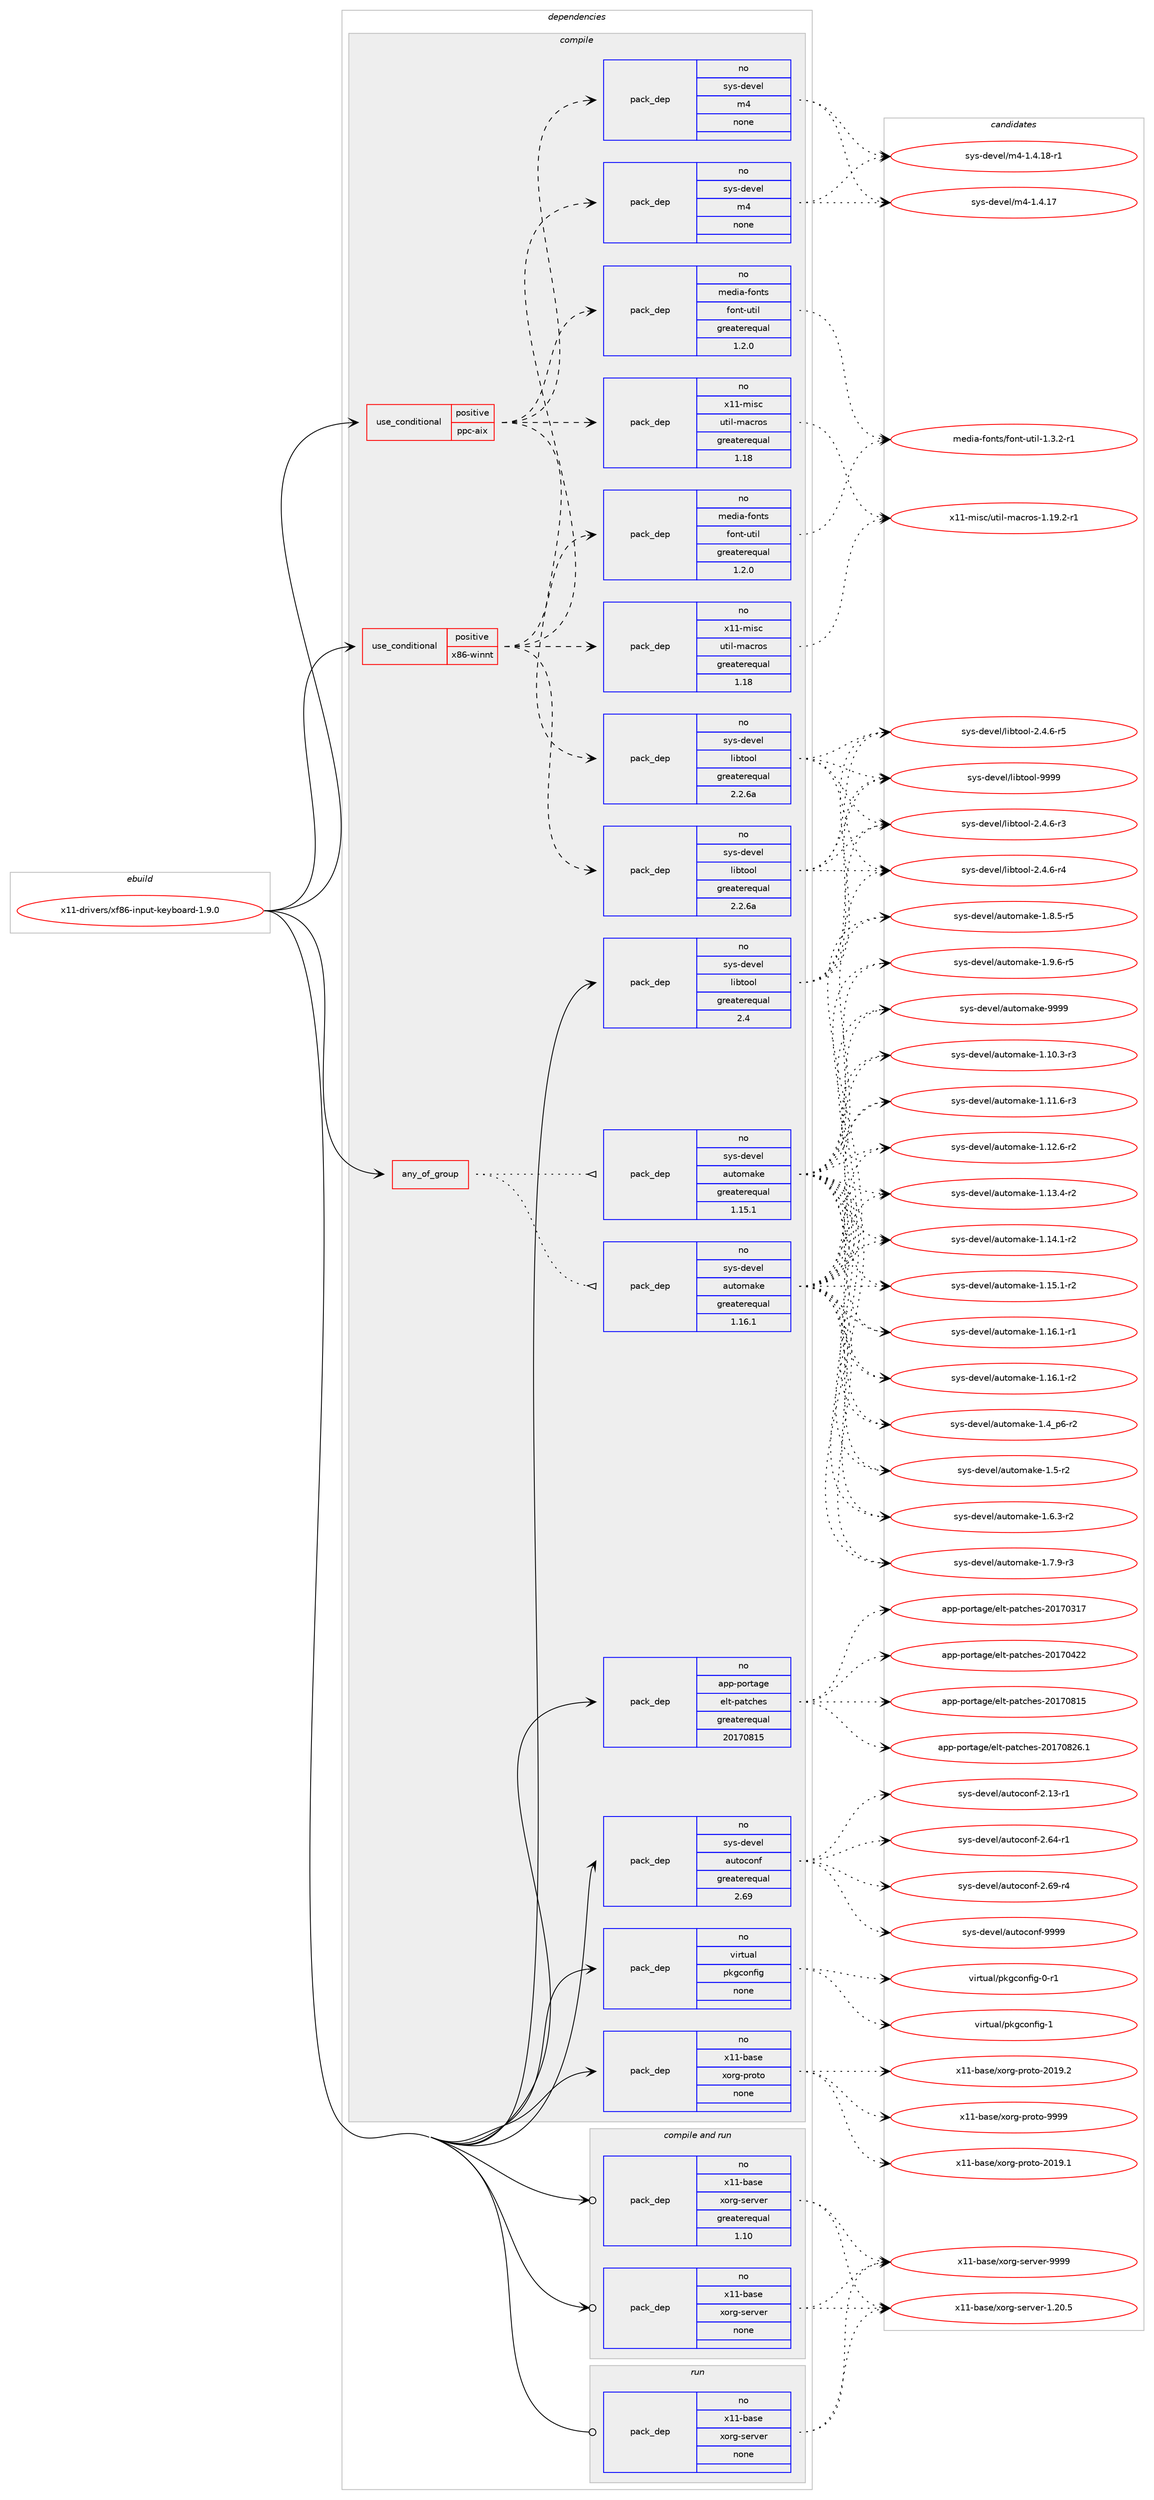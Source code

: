 digraph prolog {

# *************
# Graph options
# *************

newrank=true;
concentrate=true;
compound=true;
graph [rankdir=LR,fontname=Helvetica,fontsize=10,ranksep=1.5];#, ranksep=2.5, nodesep=0.2];
edge  [arrowhead=vee];
node  [fontname=Helvetica,fontsize=10];

# **********
# The ebuild
# **********

subgraph cluster_leftcol {
color=gray;
rank=same;
label=<<i>ebuild</i>>;
id [label="x11-drivers/xf86-input-keyboard-1.9.0", color=red, width=4, href="../x11-drivers/xf86-input-keyboard-1.9.0.svg"];
}

# ****************
# The dependencies
# ****************

subgraph cluster_midcol {
color=gray;
label=<<i>dependencies</i>>;
subgraph cluster_compile {
fillcolor="#eeeeee";
style=filled;
label=<<i>compile</i>>;
subgraph any15919 {
dependency914292 [label=<<TABLE BORDER="0" CELLBORDER="1" CELLSPACING="0" CELLPADDING="4"><TR><TD CELLPADDING="10">any_of_group</TD></TR></TABLE>>, shape=none, color=red];subgraph pack678696 {
dependency914293 [label=<<TABLE BORDER="0" CELLBORDER="1" CELLSPACING="0" CELLPADDING="4" WIDTH="220"><TR><TD ROWSPAN="6" CELLPADDING="30">pack_dep</TD></TR><TR><TD WIDTH="110">no</TD></TR><TR><TD>sys-devel</TD></TR><TR><TD>automake</TD></TR><TR><TD>greaterequal</TD></TR><TR><TD>1.16.1</TD></TR></TABLE>>, shape=none, color=blue];
}
dependency914292:e -> dependency914293:w [weight=20,style="dotted",arrowhead="oinv"];
subgraph pack678697 {
dependency914294 [label=<<TABLE BORDER="0" CELLBORDER="1" CELLSPACING="0" CELLPADDING="4" WIDTH="220"><TR><TD ROWSPAN="6" CELLPADDING="30">pack_dep</TD></TR><TR><TD WIDTH="110">no</TD></TR><TR><TD>sys-devel</TD></TR><TR><TD>automake</TD></TR><TR><TD>greaterequal</TD></TR><TR><TD>1.15.1</TD></TR></TABLE>>, shape=none, color=blue];
}
dependency914292:e -> dependency914294:w [weight=20,style="dotted",arrowhead="oinv"];
}
id:e -> dependency914292:w [weight=20,style="solid",arrowhead="vee"];
subgraph cond219090 {
dependency914295 [label=<<TABLE BORDER="0" CELLBORDER="1" CELLSPACING="0" CELLPADDING="4"><TR><TD ROWSPAN="3" CELLPADDING="10">use_conditional</TD></TR><TR><TD>positive</TD></TR><TR><TD>ppc-aix</TD></TR></TABLE>>, shape=none, color=red];
subgraph pack678698 {
dependency914296 [label=<<TABLE BORDER="0" CELLBORDER="1" CELLSPACING="0" CELLPADDING="4" WIDTH="220"><TR><TD ROWSPAN="6" CELLPADDING="30">pack_dep</TD></TR><TR><TD WIDTH="110">no</TD></TR><TR><TD>sys-devel</TD></TR><TR><TD>libtool</TD></TR><TR><TD>greaterequal</TD></TR><TR><TD>2.2.6a</TD></TR></TABLE>>, shape=none, color=blue];
}
dependency914295:e -> dependency914296:w [weight=20,style="dashed",arrowhead="vee"];
subgraph pack678699 {
dependency914297 [label=<<TABLE BORDER="0" CELLBORDER="1" CELLSPACING="0" CELLPADDING="4" WIDTH="220"><TR><TD ROWSPAN="6" CELLPADDING="30">pack_dep</TD></TR><TR><TD WIDTH="110">no</TD></TR><TR><TD>sys-devel</TD></TR><TR><TD>m4</TD></TR><TR><TD>none</TD></TR><TR><TD></TD></TR></TABLE>>, shape=none, color=blue];
}
dependency914295:e -> dependency914297:w [weight=20,style="dashed",arrowhead="vee"];
subgraph pack678700 {
dependency914298 [label=<<TABLE BORDER="0" CELLBORDER="1" CELLSPACING="0" CELLPADDING="4" WIDTH="220"><TR><TD ROWSPAN="6" CELLPADDING="30">pack_dep</TD></TR><TR><TD WIDTH="110">no</TD></TR><TR><TD>x11-misc</TD></TR><TR><TD>util-macros</TD></TR><TR><TD>greaterequal</TD></TR><TR><TD>1.18</TD></TR></TABLE>>, shape=none, color=blue];
}
dependency914295:e -> dependency914298:w [weight=20,style="dashed",arrowhead="vee"];
subgraph pack678701 {
dependency914299 [label=<<TABLE BORDER="0" CELLBORDER="1" CELLSPACING="0" CELLPADDING="4" WIDTH="220"><TR><TD ROWSPAN="6" CELLPADDING="30">pack_dep</TD></TR><TR><TD WIDTH="110">no</TD></TR><TR><TD>media-fonts</TD></TR><TR><TD>font-util</TD></TR><TR><TD>greaterequal</TD></TR><TR><TD>1.2.0</TD></TR></TABLE>>, shape=none, color=blue];
}
dependency914295:e -> dependency914299:w [weight=20,style="dashed",arrowhead="vee"];
}
id:e -> dependency914295:w [weight=20,style="solid",arrowhead="vee"];
subgraph cond219091 {
dependency914300 [label=<<TABLE BORDER="0" CELLBORDER="1" CELLSPACING="0" CELLPADDING="4"><TR><TD ROWSPAN="3" CELLPADDING="10">use_conditional</TD></TR><TR><TD>positive</TD></TR><TR><TD>x86-winnt</TD></TR></TABLE>>, shape=none, color=red];
subgraph pack678702 {
dependency914301 [label=<<TABLE BORDER="0" CELLBORDER="1" CELLSPACING="0" CELLPADDING="4" WIDTH="220"><TR><TD ROWSPAN="6" CELLPADDING="30">pack_dep</TD></TR><TR><TD WIDTH="110">no</TD></TR><TR><TD>sys-devel</TD></TR><TR><TD>libtool</TD></TR><TR><TD>greaterequal</TD></TR><TR><TD>2.2.6a</TD></TR></TABLE>>, shape=none, color=blue];
}
dependency914300:e -> dependency914301:w [weight=20,style="dashed",arrowhead="vee"];
subgraph pack678703 {
dependency914302 [label=<<TABLE BORDER="0" CELLBORDER="1" CELLSPACING="0" CELLPADDING="4" WIDTH="220"><TR><TD ROWSPAN="6" CELLPADDING="30">pack_dep</TD></TR><TR><TD WIDTH="110">no</TD></TR><TR><TD>sys-devel</TD></TR><TR><TD>m4</TD></TR><TR><TD>none</TD></TR><TR><TD></TD></TR></TABLE>>, shape=none, color=blue];
}
dependency914300:e -> dependency914302:w [weight=20,style="dashed",arrowhead="vee"];
subgraph pack678704 {
dependency914303 [label=<<TABLE BORDER="0" CELLBORDER="1" CELLSPACING="0" CELLPADDING="4" WIDTH="220"><TR><TD ROWSPAN="6" CELLPADDING="30">pack_dep</TD></TR><TR><TD WIDTH="110">no</TD></TR><TR><TD>x11-misc</TD></TR><TR><TD>util-macros</TD></TR><TR><TD>greaterequal</TD></TR><TR><TD>1.18</TD></TR></TABLE>>, shape=none, color=blue];
}
dependency914300:e -> dependency914303:w [weight=20,style="dashed",arrowhead="vee"];
subgraph pack678705 {
dependency914304 [label=<<TABLE BORDER="0" CELLBORDER="1" CELLSPACING="0" CELLPADDING="4" WIDTH="220"><TR><TD ROWSPAN="6" CELLPADDING="30">pack_dep</TD></TR><TR><TD WIDTH="110">no</TD></TR><TR><TD>media-fonts</TD></TR><TR><TD>font-util</TD></TR><TR><TD>greaterequal</TD></TR><TR><TD>1.2.0</TD></TR></TABLE>>, shape=none, color=blue];
}
dependency914300:e -> dependency914304:w [weight=20,style="dashed",arrowhead="vee"];
}
id:e -> dependency914300:w [weight=20,style="solid",arrowhead="vee"];
subgraph pack678706 {
dependency914305 [label=<<TABLE BORDER="0" CELLBORDER="1" CELLSPACING="0" CELLPADDING="4" WIDTH="220"><TR><TD ROWSPAN="6" CELLPADDING="30">pack_dep</TD></TR><TR><TD WIDTH="110">no</TD></TR><TR><TD>app-portage</TD></TR><TR><TD>elt-patches</TD></TR><TR><TD>greaterequal</TD></TR><TR><TD>20170815</TD></TR></TABLE>>, shape=none, color=blue];
}
id:e -> dependency914305:w [weight=20,style="solid",arrowhead="vee"];
subgraph pack678707 {
dependency914306 [label=<<TABLE BORDER="0" CELLBORDER="1" CELLSPACING="0" CELLPADDING="4" WIDTH="220"><TR><TD ROWSPAN="6" CELLPADDING="30">pack_dep</TD></TR><TR><TD WIDTH="110">no</TD></TR><TR><TD>sys-devel</TD></TR><TR><TD>autoconf</TD></TR><TR><TD>greaterequal</TD></TR><TR><TD>2.69</TD></TR></TABLE>>, shape=none, color=blue];
}
id:e -> dependency914306:w [weight=20,style="solid",arrowhead="vee"];
subgraph pack678708 {
dependency914307 [label=<<TABLE BORDER="0" CELLBORDER="1" CELLSPACING="0" CELLPADDING="4" WIDTH="220"><TR><TD ROWSPAN="6" CELLPADDING="30">pack_dep</TD></TR><TR><TD WIDTH="110">no</TD></TR><TR><TD>sys-devel</TD></TR><TR><TD>libtool</TD></TR><TR><TD>greaterequal</TD></TR><TR><TD>2.4</TD></TR></TABLE>>, shape=none, color=blue];
}
id:e -> dependency914307:w [weight=20,style="solid",arrowhead="vee"];
subgraph pack678709 {
dependency914308 [label=<<TABLE BORDER="0" CELLBORDER="1" CELLSPACING="0" CELLPADDING="4" WIDTH="220"><TR><TD ROWSPAN="6" CELLPADDING="30">pack_dep</TD></TR><TR><TD WIDTH="110">no</TD></TR><TR><TD>virtual</TD></TR><TR><TD>pkgconfig</TD></TR><TR><TD>none</TD></TR><TR><TD></TD></TR></TABLE>>, shape=none, color=blue];
}
id:e -> dependency914308:w [weight=20,style="solid",arrowhead="vee"];
subgraph pack678710 {
dependency914309 [label=<<TABLE BORDER="0" CELLBORDER="1" CELLSPACING="0" CELLPADDING="4" WIDTH="220"><TR><TD ROWSPAN="6" CELLPADDING="30">pack_dep</TD></TR><TR><TD WIDTH="110">no</TD></TR><TR><TD>x11-base</TD></TR><TR><TD>xorg-proto</TD></TR><TR><TD>none</TD></TR><TR><TD></TD></TR></TABLE>>, shape=none, color=blue];
}
id:e -> dependency914309:w [weight=20,style="solid",arrowhead="vee"];
}
subgraph cluster_compileandrun {
fillcolor="#eeeeee";
style=filled;
label=<<i>compile and run</i>>;
subgraph pack678711 {
dependency914310 [label=<<TABLE BORDER="0" CELLBORDER="1" CELLSPACING="0" CELLPADDING="4" WIDTH="220"><TR><TD ROWSPAN="6" CELLPADDING="30">pack_dep</TD></TR><TR><TD WIDTH="110">no</TD></TR><TR><TD>x11-base</TD></TR><TR><TD>xorg-server</TD></TR><TR><TD>greaterequal</TD></TR><TR><TD>1.10</TD></TR></TABLE>>, shape=none, color=blue];
}
id:e -> dependency914310:w [weight=20,style="solid",arrowhead="odotvee"];
subgraph pack678712 {
dependency914311 [label=<<TABLE BORDER="0" CELLBORDER="1" CELLSPACING="0" CELLPADDING="4" WIDTH="220"><TR><TD ROWSPAN="6" CELLPADDING="30">pack_dep</TD></TR><TR><TD WIDTH="110">no</TD></TR><TR><TD>x11-base</TD></TR><TR><TD>xorg-server</TD></TR><TR><TD>none</TD></TR><TR><TD></TD></TR></TABLE>>, shape=none, color=blue];
}
id:e -> dependency914311:w [weight=20,style="solid",arrowhead="odotvee"];
}
subgraph cluster_run {
fillcolor="#eeeeee";
style=filled;
label=<<i>run</i>>;
subgraph pack678713 {
dependency914312 [label=<<TABLE BORDER="0" CELLBORDER="1" CELLSPACING="0" CELLPADDING="4" WIDTH="220"><TR><TD ROWSPAN="6" CELLPADDING="30">pack_dep</TD></TR><TR><TD WIDTH="110">no</TD></TR><TR><TD>x11-base</TD></TR><TR><TD>xorg-server</TD></TR><TR><TD>none</TD></TR><TR><TD></TD></TR></TABLE>>, shape=none, color=blue];
}
id:e -> dependency914312:w [weight=20,style="solid",arrowhead="odot"];
}
}

# **************
# The candidates
# **************

subgraph cluster_choices {
rank=same;
color=gray;
label=<<i>candidates</i>>;

subgraph choice678696 {
color=black;
nodesep=1;
choice11512111545100101118101108479711711611110997107101454946494846514511451 [label="sys-devel/automake-1.10.3-r3", color=red, width=4,href="../sys-devel/automake-1.10.3-r3.svg"];
choice11512111545100101118101108479711711611110997107101454946494946544511451 [label="sys-devel/automake-1.11.6-r3", color=red, width=4,href="../sys-devel/automake-1.11.6-r3.svg"];
choice11512111545100101118101108479711711611110997107101454946495046544511450 [label="sys-devel/automake-1.12.6-r2", color=red, width=4,href="../sys-devel/automake-1.12.6-r2.svg"];
choice11512111545100101118101108479711711611110997107101454946495146524511450 [label="sys-devel/automake-1.13.4-r2", color=red, width=4,href="../sys-devel/automake-1.13.4-r2.svg"];
choice11512111545100101118101108479711711611110997107101454946495246494511450 [label="sys-devel/automake-1.14.1-r2", color=red, width=4,href="../sys-devel/automake-1.14.1-r2.svg"];
choice11512111545100101118101108479711711611110997107101454946495346494511450 [label="sys-devel/automake-1.15.1-r2", color=red, width=4,href="../sys-devel/automake-1.15.1-r2.svg"];
choice11512111545100101118101108479711711611110997107101454946495446494511449 [label="sys-devel/automake-1.16.1-r1", color=red, width=4,href="../sys-devel/automake-1.16.1-r1.svg"];
choice11512111545100101118101108479711711611110997107101454946495446494511450 [label="sys-devel/automake-1.16.1-r2", color=red, width=4,href="../sys-devel/automake-1.16.1-r2.svg"];
choice115121115451001011181011084797117116111109971071014549465295112544511450 [label="sys-devel/automake-1.4_p6-r2", color=red, width=4,href="../sys-devel/automake-1.4_p6-r2.svg"];
choice11512111545100101118101108479711711611110997107101454946534511450 [label="sys-devel/automake-1.5-r2", color=red, width=4,href="../sys-devel/automake-1.5-r2.svg"];
choice115121115451001011181011084797117116111109971071014549465446514511450 [label="sys-devel/automake-1.6.3-r2", color=red, width=4,href="../sys-devel/automake-1.6.3-r2.svg"];
choice115121115451001011181011084797117116111109971071014549465546574511451 [label="sys-devel/automake-1.7.9-r3", color=red, width=4,href="../sys-devel/automake-1.7.9-r3.svg"];
choice115121115451001011181011084797117116111109971071014549465646534511453 [label="sys-devel/automake-1.8.5-r5", color=red, width=4,href="../sys-devel/automake-1.8.5-r5.svg"];
choice115121115451001011181011084797117116111109971071014549465746544511453 [label="sys-devel/automake-1.9.6-r5", color=red, width=4,href="../sys-devel/automake-1.9.6-r5.svg"];
choice115121115451001011181011084797117116111109971071014557575757 [label="sys-devel/automake-9999", color=red, width=4,href="../sys-devel/automake-9999.svg"];
dependency914293:e -> choice11512111545100101118101108479711711611110997107101454946494846514511451:w [style=dotted,weight="100"];
dependency914293:e -> choice11512111545100101118101108479711711611110997107101454946494946544511451:w [style=dotted,weight="100"];
dependency914293:e -> choice11512111545100101118101108479711711611110997107101454946495046544511450:w [style=dotted,weight="100"];
dependency914293:e -> choice11512111545100101118101108479711711611110997107101454946495146524511450:w [style=dotted,weight="100"];
dependency914293:e -> choice11512111545100101118101108479711711611110997107101454946495246494511450:w [style=dotted,weight="100"];
dependency914293:e -> choice11512111545100101118101108479711711611110997107101454946495346494511450:w [style=dotted,weight="100"];
dependency914293:e -> choice11512111545100101118101108479711711611110997107101454946495446494511449:w [style=dotted,weight="100"];
dependency914293:e -> choice11512111545100101118101108479711711611110997107101454946495446494511450:w [style=dotted,weight="100"];
dependency914293:e -> choice115121115451001011181011084797117116111109971071014549465295112544511450:w [style=dotted,weight="100"];
dependency914293:e -> choice11512111545100101118101108479711711611110997107101454946534511450:w [style=dotted,weight="100"];
dependency914293:e -> choice115121115451001011181011084797117116111109971071014549465446514511450:w [style=dotted,weight="100"];
dependency914293:e -> choice115121115451001011181011084797117116111109971071014549465546574511451:w [style=dotted,weight="100"];
dependency914293:e -> choice115121115451001011181011084797117116111109971071014549465646534511453:w [style=dotted,weight="100"];
dependency914293:e -> choice115121115451001011181011084797117116111109971071014549465746544511453:w [style=dotted,weight="100"];
dependency914293:e -> choice115121115451001011181011084797117116111109971071014557575757:w [style=dotted,weight="100"];
}
subgraph choice678697 {
color=black;
nodesep=1;
choice11512111545100101118101108479711711611110997107101454946494846514511451 [label="sys-devel/automake-1.10.3-r3", color=red, width=4,href="../sys-devel/automake-1.10.3-r3.svg"];
choice11512111545100101118101108479711711611110997107101454946494946544511451 [label="sys-devel/automake-1.11.6-r3", color=red, width=4,href="../sys-devel/automake-1.11.6-r3.svg"];
choice11512111545100101118101108479711711611110997107101454946495046544511450 [label="sys-devel/automake-1.12.6-r2", color=red, width=4,href="../sys-devel/automake-1.12.6-r2.svg"];
choice11512111545100101118101108479711711611110997107101454946495146524511450 [label="sys-devel/automake-1.13.4-r2", color=red, width=4,href="../sys-devel/automake-1.13.4-r2.svg"];
choice11512111545100101118101108479711711611110997107101454946495246494511450 [label="sys-devel/automake-1.14.1-r2", color=red, width=4,href="../sys-devel/automake-1.14.1-r2.svg"];
choice11512111545100101118101108479711711611110997107101454946495346494511450 [label="sys-devel/automake-1.15.1-r2", color=red, width=4,href="../sys-devel/automake-1.15.1-r2.svg"];
choice11512111545100101118101108479711711611110997107101454946495446494511449 [label="sys-devel/automake-1.16.1-r1", color=red, width=4,href="../sys-devel/automake-1.16.1-r1.svg"];
choice11512111545100101118101108479711711611110997107101454946495446494511450 [label="sys-devel/automake-1.16.1-r2", color=red, width=4,href="../sys-devel/automake-1.16.1-r2.svg"];
choice115121115451001011181011084797117116111109971071014549465295112544511450 [label="sys-devel/automake-1.4_p6-r2", color=red, width=4,href="../sys-devel/automake-1.4_p6-r2.svg"];
choice11512111545100101118101108479711711611110997107101454946534511450 [label="sys-devel/automake-1.5-r2", color=red, width=4,href="../sys-devel/automake-1.5-r2.svg"];
choice115121115451001011181011084797117116111109971071014549465446514511450 [label="sys-devel/automake-1.6.3-r2", color=red, width=4,href="../sys-devel/automake-1.6.3-r2.svg"];
choice115121115451001011181011084797117116111109971071014549465546574511451 [label="sys-devel/automake-1.7.9-r3", color=red, width=4,href="../sys-devel/automake-1.7.9-r3.svg"];
choice115121115451001011181011084797117116111109971071014549465646534511453 [label="sys-devel/automake-1.8.5-r5", color=red, width=4,href="../sys-devel/automake-1.8.5-r5.svg"];
choice115121115451001011181011084797117116111109971071014549465746544511453 [label="sys-devel/automake-1.9.6-r5", color=red, width=4,href="../sys-devel/automake-1.9.6-r5.svg"];
choice115121115451001011181011084797117116111109971071014557575757 [label="sys-devel/automake-9999", color=red, width=4,href="../sys-devel/automake-9999.svg"];
dependency914294:e -> choice11512111545100101118101108479711711611110997107101454946494846514511451:w [style=dotted,weight="100"];
dependency914294:e -> choice11512111545100101118101108479711711611110997107101454946494946544511451:w [style=dotted,weight="100"];
dependency914294:e -> choice11512111545100101118101108479711711611110997107101454946495046544511450:w [style=dotted,weight="100"];
dependency914294:e -> choice11512111545100101118101108479711711611110997107101454946495146524511450:w [style=dotted,weight="100"];
dependency914294:e -> choice11512111545100101118101108479711711611110997107101454946495246494511450:w [style=dotted,weight="100"];
dependency914294:e -> choice11512111545100101118101108479711711611110997107101454946495346494511450:w [style=dotted,weight="100"];
dependency914294:e -> choice11512111545100101118101108479711711611110997107101454946495446494511449:w [style=dotted,weight="100"];
dependency914294:e -> choice11512111545100101118101108479711711611110997107101454946495446494511450:w [style=dotted,weight="100"];
dependency914294:e -> choice115121115451001011181011084797117116111109971071014549465295112544511450:w [style=dotted,weight="100"];
dependency914294:e -> choice11512111545100101118101108479711711611110997107101454946534511450:w [style=dotted,weight="100"];
dependency914294:e -> choice115121115451001011181011084797117116111109971071014549465446514511450:w [style=dotted,weight="100"];
dependency914294:e -> choice115121115451001011181011084797117116111109971071014549465546574511451:w [style=dotted,weight="100"];
dependency914294:e -> choice115121115451001011181011084797117116111109971071014549465646534511453:w [style=dotted,weight="100"];
dependency914294:e -> choice115121115451001011181011084797117116111109971071014549465746544511453:w [style=dotted,weight="100"];
dependency914294:e -> choice115121115451001011181011084797117116111109971071014557575757:w [style=dotted,weight="100"];
}
subgraph choice678698 {
color=black;
nodesep=1;
choice1151211154510010111810110847108105981161111111084550465246544511451 [label="sys-devel/libtool-2.4.6-r3", color=red, width=4,href="../sys-devel/libtool-2.4.6-r3.svg"];
choice1151211154510010111810110847108105981161111111084550465246544511452 [label="sys-devel/libtool-2.4.6-r4", color=red, width=4,href="../sys-devel/libtool-2.4.6-r4.svg"];
choice1151211154510010111810110847108105981161111111084550465246544511453 [label="sys-devel/libtool-2.4.6-r5", color=red, width=4,href="../sys-devel/libtool-2.4.6-r5.svg"];
choice1151211154510010111810110847108105981161111111084557575757 [label="sys-devel/libtool-9999", color=red, width=4,href="../sys-devel/libtool-9999.svg"];
dependency914296:e -> choice1151211154510010111810110847108105981161111111084550465246544511451:w [style=dotted,weight="100"];
dependency914296:e -> choice1151211154510010111810110847108105981161111111084550465246544511452:w [style=dotted,weight="100"];
dependency914296:e -> choice1151211154510010111810110847108105981161111111084550465246544511453:w [style=dotted,weight="100"];
dependency914296:e -> choice1151211154510010111810110847108105981161111111084557575757:w [style=dotted,weight="100"];
}
subgraph choice678699 {
color=black;
nodesep=1;
choice11512111545100101118101108471095245494652464955 [label="sys-devel/m4-1.4.17", color=red, width=4,href="../sys-devel/m4-1.4.17.svg"];
choice115121115451001011181011084710952454946524649564511449 [label="sys-devel/m4-1.4.18-r1", color=red, width=4,href="../sys-devel/m4-1.4.18-r1.svg"];
dependency914297:e -> choice11512111545100101118101108471095245494652464955:w [style=dotted,weight="100"];
dependency914297:e -> choice115121115451001011181011084710952454946524649564511449:w [style=dotted,weight="100"];
}
subgraph choice678700 {
color=black;
nodesep=1;
choice1204949451091051159947117116105108451099799114111115454946495746504511449 [label="x11-misc/util-macros-1.19.2-r1", color=red, width=4,href="../x11-misc/util-macros-1.19.2-r1.svg"];
dependency914298:e -> choice1204949451091051159947117116105108451099799114111115454946495746504511449:w [style=dotted,weight="100"];
}
subgraph choice678701 {
color=black;
nodesep=1;
choice109101100105974510211111011611547102111110116451171161051084549465146504511449 [label="media-fonts/font-util-1.3.2-r1", color=red, width=4,href="../media-fonts/font-util-1.3.2-r1.svg"];
dependency914299:e -> choice109101100105974510211111011611547102111110116451171161051084549465146504511449:w [style=dotted,weight="100"];
}
subgraph choice678702 {
color=black;
nodesep=1;
choice1151211154510010111810110847108105981161111111084550465246544511451 [label="sys-devel/libtool-2.4.6-r3", color=red, width=4,href="../sys-devel/libtool-2.4.6-r3.svg"];
choice1151211154510010111810110847108105981161111111084550465246544511452 [label="sys-devel/libtool-2.4.6-r4", color=red, width=4,href="../sys-devel/libtool-2.4.6-r4.svg"];
choice1151211154510010111810110847108105981161111111084550465246544511453 [label="sys-devel/libtool-2.4.6-r5", color=red, width=4,href="../sys-devel/libtool-2.4.6-r5.svg"];
choice1151211154510010111810110847108105981161111111084557575757 [label="sys-devel/libtool-9999", color=red, width=4,href="../sys-devel/libtool-9999.svg"];
dependency914301:e -> choice1151211154510010111810110847108105981161111111084550465246544511451:w [style=dotted,weight="100"];
dependency914301:e -> choice1151211154510010111810110847108105981161111111084550465246544511452:w [style=dotted,weight="100"];
dependency914301:e -> choice1151211154510010111810110847108105981161111111084550465246544511453:w [style=dotted,weight="100"];
dependency914301:e -> choice1151211154510010111810110847108105981161111111084557575757:w [style=dotted,weight="100"];
}
subgraph choice678703 {
color=black;
nodesep=1;
choice11512111545100101118101108471095245494652464955 [label="sys-devel/m4-1.4.17", color=red, width=4,href="../sys-devel/m4-1.4.17.svg"];
choice115121115451001011181011084710952454946524649564511449 [label="sys-devel/m4-1.4.18-r1", color=red, width=4,href="../sys-devel/m4-1.4.18-r1.svg"];
dependency914302:e -> choice11512111545100101118101108471095245494652464955:w [style=dotted,weight="100"];
dependency914302:e -> choice115121115451001011181011084710952454946524649564511449:w [style=dotted,weight="100"];
}
subgraph choice678704 {
color=black;
nodesep=1;
choice1204949451091051159947117116105108451099799114111115454946495746504511449 [label="x11-misc/util-macros-1.19.2-r1", color=red, width=4,href="../x11-misc/util-macros-1.19.2-r1.svg"];
dependency914303:e -> choice1204949451091051159947117116105108451099799114111115454946495746504511449:w [style=dotted,weight="100"];
}
subgraph choice678705 {
color=black;
nodesep=1;
choice109101100105974510211111011611547102111110116451171161051084549465146504511449 [label="media-fonts/font-util-1.3.2-r1", color=red, width=4,href="../media-fonts/font-util-1.3.2-r1.svg"];
dependency914304:e -> choice109101100105974510211111011611547102111110116451171161051084549465146504511449:w [style=dotted,weight="100"];
}
subgraph choice678706 {
color=black;
nodesep=1;
choice97112112451121111141169710310147101108116451129711699104101115455048495548514955 [label="app-portage/elt-patches-20170317", color=red, width=4,href="../app-portage/elt-patches-20170317.svg"];
choice97112112451121111141169710310147101108116451129711699104101115455048495548525050 [label="app-portage/elt-patches-20170422", color=red, width=4,href="../app-portage/elt-patches-20170422.svg"];
choice97112112451121111141169710310147101108116451129711699104101115455048495548564953 [label="app-portage/elt-patches-20170815", color=red, width=4,href="../app-portage/elt-patches-20170815.svg"];
choice971121124511211111411697103101471011081164511297116991041011154550484955485650544649 [label="app-portage/elt-patches-20170826.1", color=red, width=4,href="../app-portage/elt-patches-20170826.1.svg"];
dependency914305:e -> choice97112112451121111141169710310147101108116451129711699104101115455048495548514955:w [style=dotted,weight="100"];
dependency914305:e -> choice97112112451121111141169710310147101108116451129711699104101115455048495548525050:w [style=dotted,weight="100"];
dependency914305:e -> choice97112112451121111141169710310147101108116451129711699104101115455048495548564953:w [style=dotted,weight="100"];
dependency914305:e -> choice971121124511211111411697103101471011081164511297116991041011154550484955485650544649:w [style=dotted,weight="100"];
}
subgraph choice678707 {
color=black;
nodesep=1;
choice1151211154510010111810110847971171161119911111010245504649514511449 [label="sys-devel/autoconf-2.13-r1", color=red, width=4,href="../sys-devel/autoconf-2.13-r1.svg"];
choice1151211154510010111810110847971171161119911111010245504654524511449 [label="sys-devel/autoconf-2.64-r1", color=red, width=4,href="../sys-devel/autoconf-2.64-r1.svg"];
choice1151211154510010111810110847971171161119911111010245504654574511452 [label="sys-devel/autoconf-2.69-r4", color=red, width=4,href="../sys-devel/autoconf-2.69-r4.svg"];
choice115121115451001011181011084797117116111991111101024557575757 [label="sys-devel/autoconf-9999", color=red, width=4,href="../sys-devel/autoconf-9999.svg"];
dependency914306:e -> choice1151211154510010111810110847971171161119911111010245504649514511449:w [style=dotted,weight="100"];
dependency914306:e -> choice1151211154510010111810110847971171161119911111010245504654524511449:w [style=dotted,weight="100"];
dependency914306:e -> choice1151211154510010111810110847971171161119911111010245504654574511452:w [style=dotted,weight="100"];
dependency914306:e -> choice115121115451001011181011084797117116111991111101024557575757:w [style=dotted,weight="100"];
}
subgraph choice678708 {
color=black;
nodesep=1;
choice1151211154510010111810110847108105981161111111084550465246544511451 [label="sys-devel/libtool-2.4.6-r3", color=red, width=4,href="../sys-devel/libtool-2.4.6-r3.svg"];
choice1151211154510010111810110847108105981161111111084550465246544511452 [label="sys-devel/libtool-2.4.6-r4", color=red, width=4,href="../sys-devel/libtool-2.4.6-r4.svg"];
choice1151211154510010111810110847108105981161111111084550465246544511453 [label="sys-devel/libtool-2.4.6-r5", color=red, width=4,href="../sys-devel/libtool-2.4.6-r5.svg"];
choice1151211154510010111810110847108105981161111111084557575757 [label="sys-devel/libtool-9999", color=red, width=4,href="../sys-devel/libtool-9999.svg"];
dependency914307:e -> choice1151211154510010111810110847108105981161111111084550465246544511451:w [style=dotted,weight="100"];
dependency914307:e -> choice1151211154510010111810110847108105981161111111084550465246544511452:w [style=dotted,weight="100"];
dependency914307:e -> choice1151211154510010111810110847108105981161111111084550465246544511453:w [style=dotted,weight="100"];
dependency914307:e -> choice1151211154510010111810110847108105981161111111084557575757:w [style=dotted,weight="100"];
}
subgraph choice678709 {
color=black;
nodesep=1;
choice11810511411611797108471121071039911111010210510345484511449 [label="virtual/pkgconfig-0-r1", color=red, width=4,href="../virtual/pkgconfig-0-r1.svg"];
choice1181051141161179710847112107103991111101021051034549 [label="virtual/pkgconfig-1", color=red, width=4,href="../virtual/pkgconfig-1.svg"];
dependency914308:e -> choice11810511411611797108471121071039911111010210510345484511449:w [style=dotted,weight="100"];
dependency914308:e -> choice1181051141161179710847112107103991111101021051034549:w [style=dotted,weight="100"];
}
subgraph choice678710 {
color=black;
nodesep=1;
choice1204949459897115101471201111141034511211411111611145504849574649 [label="x11-base/xorg-proto-2019.1", color=red, width=4,href="../x11-base/xorg-proto-2019.1.svg"];
choice1204949459897115101471201111141034511211411111611145504849574650 [label="x11-base/xorg-proto-2019.2", color=red, width=4,href="../x11-base/xorg-proto-2019.2.svg"];
choice120494945989711510147120111114103451121141111161114557575757 [label="x11-base/xorg-proto-9999", color=red, width=4,href="../x11-base/xorg-proto-9999.svg"];
dependency914309:e -> choice1204949459897115101471201111141034511211411111611145504849574649:w [style=dotted,weight="100"];
dependency914309:e -> choice1204949459897115101471201111141034511211411111611145504849574650:w [style=dotted,weight="100"];
dependency914309:e -> choice120494945989711510147120111114103451121141111161114557575757:w [style=dotted,weight="100"];
}
subgraph choice678711 {
color=black;
nodesep=1;
choice1204949459897115101471201111141034511510111411810111445494650484653 [label="x11-base/xorg-server-1.20.5", color=red, width=4,href="../x11-base/xorg-server-1.20.5.svg"];
choice120494945989711510147120111114103451151011141181011144557575757 [label="x11-base/xorg-server-9999", color=red, width=4,href="../x11-base/xorg-server-9999.svg"];
dependency914310:e -> choice1204949459897115101471201111141034511510111411810111445494650484653:w [style=dotted,weight="100"];
dependency914310:e -> choice120494945989711510147120111114103451151011141181011144557575757:w [style=dotted,weight="100"];
}
subgraph choice678712 {
color=black;
nodesep=1;
choice1204949459897115101471201111141034511510111411810111445494650484653 [label="x11-base/xorg-server-1.20.5", color=red, width=4,href="../x11-base/xorg-server-1.20.5.svg"];
choice120494945989711510147120111114103451151011141181011144557575757 [label="x11-base/xorg-server-9999", color=red, width=4,href="../x11-base/xorg-server-9999.svg"];
dependency914311:e -> choice1204949459897115101471201111141034511510111411810111445494650484653:w [style=dotted,weight="100"];
dependency914311:e -> choice120494945989711510147120111114103451151011141181011144557575757:w [style=dotted,weight="100"];
}
subgraph choice678713 {
color=black;
nodesep=1;
choice1204949459897115101471201111141034511510111411810111445494650484653 [label="x11-base/xorg-server-1.20.5", color=red, width=4,href="../x11-base/xorg-server-1.20.5.svg"];
choice120494945989711510147120111114103451151011141181011144557575757 [label="x11-base/xorg-server-9999", color=red, width=4,href="../x11-base/xorg-server-9999.svg"];
dependency914312:e -> choice1204949459897115101471201111141034511510111411810111445494650484653:w [style=dotted,weight="100"];
dependency914312:e -> choice120494945989711510147120111114103451151011141181011144557575757:w [style=dotted,weight="100"];
}
}

}
